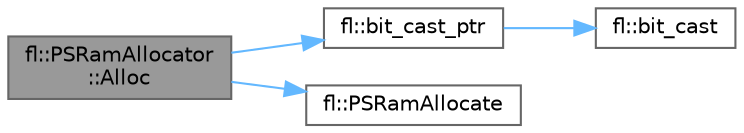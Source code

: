 digraph "fl::PSRamAllocator::Alloc"
{
 // INTERACTIVE_SVG=YES
 // LATEX_PDF_SIZE
  bgcolor="transparent";
  edge [fontname=Helvetica,fontsize=10,labelfontname=Helvetica,labelfontsize=10];
  node [fontname=Helvetica,fontsize=10,shape=box,height=0.2,width=0.4];
  rankdir="LR";
  Node1 [id="Node000001",label="fl::PSRamAllocator\l::Alloc",height=0.2,width=0.4,color="gray40", fillcolor="grey60", style="filled", fontcolor="black",tooltip=" "];
  Node1 -> Node2 [id="edge1_Node000001_Node000002",color="steelblue1",style="solid",tooltip=" "];
  Node2 [id="Node000002",label="fl::bit_cast_ptr",height=0.2,width=0.4,color="grey40", fillcolor="white", style="filled",URL="$d4/d36/namespacefl_a10d5f94f3f6fc672a882eae3e736ec38.html#a10d5f94f3f6fc672a882eae3e736ec38",tooltip=" "];
  Node2 -> Node3 [id="edge2_Node000002_Node000003",color="steelblue1",style="solid",tooltip=" "];
  Node3 [id="Node000003",label="fl::bit_cast",height=0.2,width=0.4,color="grey40", fillcolor="white", style="filled",URL="$d4/d36/namespacefl_a213e289e084126c44de102393fb0d302.html#a213e289e084126c44de102393fb0d302",tooltip=" "];
  Node1 -> Node4 [id="edge3_Node000001_Node000004",color="steelblue1",style="solid",tooltip=" "];
  Node4 [id="Node000004",label="fl::PSRamAllocate",height=0.2,width=0.4,color="grey40", fillcolor="white", style="filled",URL="$d4/d36/namespacefl_ad9927f98d169c838ddb33a6b020cb0c8.html#ad9927f98d169c838ddb33a6b020cb0c8",tooltip=" "];
}
